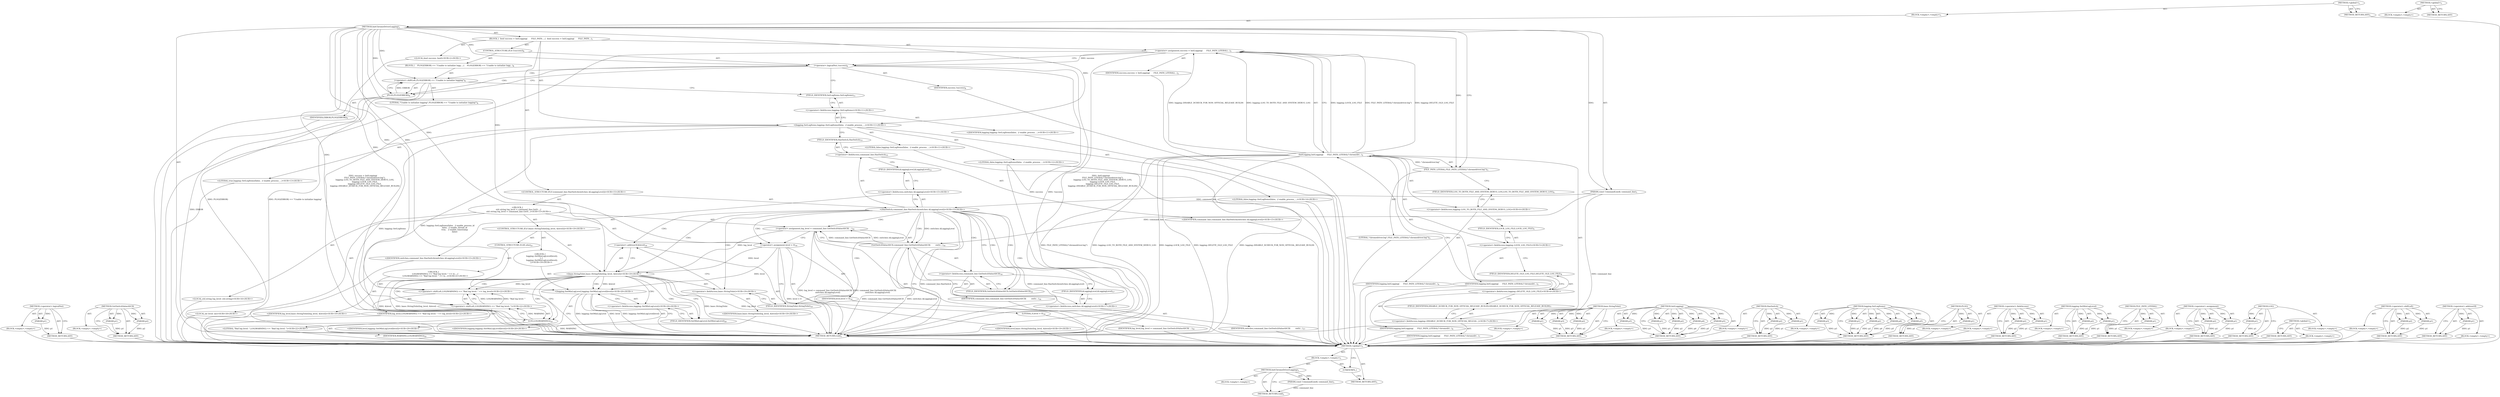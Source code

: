 digraph "&lt;global&gt;" {
vulnerable_143 [label=<(METHOD,&lt;operator&gt;.logicalNot)>];
vulnerable_144 [label=<(PARAM,p1)>];
vulnerable_145 [label=<(BLOCK,&lt;empty&gt;,&lt;empty&gt;)>];
vulnerable_146 [label=<(METHOD_RETURN,ANY)>];
vulnerable_169 [label=<(METHOD,GetSwitchValueASCII)>];
vulnerable_170 [label=<(PARAM,p1)>];
vulnerable_171 [label=<(PARAM,p2)>];
vulnerable_172 [label=<(BLOCK,&lt;empty&gt;,&lt;empty&gt;)>];
vulnerable_173 [label=<(METHOD_RETURN,ANY)>];
vulnerable_6 [label=<(METHOD,&lt;global&gt;)<SUB>1</SUB>>];
vulnerable_7 [label=<(BLOCK,&lt;empty&gt;,&lt;empty&gt;)<SUB>1</SUB>>];
vulnerable_8 [label=<(METHOD,InitChromeDriverLogging)<SUB>1</SUB>>];
vulnerable_9 [label=<(PARAM,const CommandLine&amp; command_line)<SUB>1</SUB>>];
vulnerable_10 [label=<(BLOCK,{
  bool success = InitLogging(
      FILE_PATH...,{
  bool success = InitLogging(
      FILE_PATH...)<SUB>1</SUB>>];
vulnerable_11 [label="<(LOCAL,bool success: bool)<SUB>2</SUB>>"];
vulnerable_12 [label=<(&lt;operator&gt;.assignment,success = InitLogging(
      FILE_PATH_LITERAL(...)<SUB>2</SUB>>];
vulnerable_13 [label=<(IDENTIFIER,success,success = InitLogging(
      FILE_PATH_LITERAL(...)<SUB>2</SUB>>];
vulnerable_14 [label=<(InitLogging,InitLogging(
      FILE_PATH_LITERAL(&quot;chromedri...)<SUB>2</SUB>>];
vulnerable_15 [label=<(FILE_PATH_LITERAL,FILE_PATH_LITERAL(&quot;chromedriver.log&quot;))<SUB>3</SUB>>];
vulnerable_16 [label=<(LITERAL,&quot;chromedriver.log&quot;,FILE_PATH_LITERAL(&quot;chromedriver.log&quot;))<SUB>3</SUB>>];
vulnerable_17 [label="<(&lt;operator&gt;.fieldAccess,logging::LOG_TO_BOTH_FILE_AND_SYSTEM_DEBUG_LOG)<SUB>4</SUB>>"];
vulnerable_18 [label=<(IDENTIFIER,logging,InitLogging(
      FILE_PATH_LITERAL(&quot;chromedri...)<SUB>4</SUB>>];
vulnerable_19 [label=<(FIELD_IDENTIFIER,LOG_TO_BOTH_FILE_AND_SYSTEM_DEBUG_LOG,LOG_TO_BOTH_FILE_AND_SYSTEM_DEBUG_LOG)<SUB>4</SUB>>];
vulnerable_20 [label="<(&lt;operator&gt;.fieldAccess,logging::LOCK_LOG_FILE)<SUB>5</SUB>>"];
vulnerable_21 [label=<(IDENTIFIER,logging,InitLogging(
      FILE_PATH_LITERAL(&quot;chromedri...)<SUB>5</SUB>>];
vulnerable_22 [label=<(FIELD_IDENTIFIER,LOCK_LOG_FILE,LOCK_LOG_FILE)<SUB>5</SUB>>];
vulnerable_23 [label="<(&lt;operator&gt;.fieldAccess,logging::DELETE_OLD_LOG_FILE)<SUB>6</SUB>>"];
vulnerable_24 [label=<(IDENTIFIER,logging,InitLogging(
      FILE_PATH_LITERAL(&quot;chromedri...)<SUB>6</SUB>>];
vulnerable_25 [label=<(FIELD_IDENTIFIER,DELETE_OLD_LOG_FILE,DELETE_OLD_LOG_FILE)<SUB>6</SUB>>];
vulnerable_26 [label="<(&lt;operator&gt;.fieldAccess,logging::DISABLE_DCHECK_FOR_NON_OFFICIAL_RELEAS...)<SUB>7</SUB>>"];
vulnerable_27 [label=<(IDENTIFIER,logging,InitLogging(
      FILE_PATH_LITERAL(&quot;chromedri...)<SUB>7</SUB>>];
vulnerable_28 [label=<(FIELD_IDENTIFIER,DISABLE_DCHECK_FOR_NON_OFFICIAL_RELEASE_BUILDS,DISABLE_DCHECK_FOR_NON_OFFICIAL_RELEASE_BUILDS)<SUB>7</SUB>>];
vulnerable_29 [label=<(CONTROL_STRUCTURE,IF,if (!success))<SUB>8</SUB>>];
vulnerable_30 [label=<(&lt;operator&gt;.logicalNot,!success)<SUB>8</SUB>>];
vulnerable_31 [label=<(IDENTIFIER,success,!success)<SUB>8</SUB>>];
vulnerable_32 [label=<(BLOCK,{
    PLOG(ERROR) &lt;&lt; &quot;Unable to initialize logg...,{
    PLOG(ERROR) &lt;&lt; &quot;Unable to initialize logg...)<SUB>8</SUB>>];
vulnerable_33 [label=<(&lt;operator&gt;.shiftLeft,PLOG(ERROR) &lt;&lt; &quot;Unable to initialize logging&quot;)<SUB>9</SUB>>];
vulnerable_34 [label=<(PLOG,PLOG(ERROR))<SUB>9</SUB>>];
vulnerable_35 [label=<(IDENTIFIER,ERROR,PLOG(ERROR))<SUB>9</SUB>>];
vulnerable_36 [label=<(LITERAL,&quot;Unable to initialize logging&quot;,PLOG(ERROR) &lt;&lt; &quot;Unable to initialize logging&quot;)<SUB>9</SUB>>];
vulnerable_37 [label="<(logging.SetLogItems,logging::SetLogItems(false,  // enable_process_...)<SUB>11</SUB>>"];
vulnerable_38 [label="<(&lt;operator&gt;.fieldAccess,logging::SetLogItems)<SUB>11</SUB>>"];
vulnerable_39 [label="<(IDENTIFIER,logging,logging::SetLogItems(false,  // enable_process_...)<SUB>11</SUB>>"];
vulnerable_40 [label=<(FIELD_IDENTIFIER,SetLogItems,SetLogItems)<SUB>11</SUB>>];
vulnerable_41 [label="<(LITERAL,false,logging::SetLogItems(false,  // enable_process_...)<SUB>11</SUB>>"];
vulnerable_42 [label="<(LITERAL,false,logging::SetLogItems(false,  // enable_process_...)<SUB>12</SUB>>"];
vulnerable_43 [label="<(LITERAL,true,logging::SetLogItems(false,  // enable_process_...)<SUB>13</SUB>>"];
vulnerable_44 [label="<(LITERAL,false,logging::SetLogItems(false,  // enable_process_...)<SUB>14</SUB>>"];
vulnerable_45 [label="<(CONTROL_STRUCTURE,IF,if (command_line.HasSwitch(switches::kLoggingLevel)))<SUB>15</SUB>>"];
vulnerable_46 [label="<(HasSwitch,command_line.HasSwitch(switches::kLoggingLevel))<SUB>15</SUB>>"];
vulnerable_47 [label=<(&lt;operator&gt;.fieldAccess,command_line.HasSwitch)<SUB>15</SUB>>];
vulnerable_48 [label="<(IDENTIFIER,command_line,command_line.HasSwitch(switches::kLoggingLevel))<SUB>15</SUB>>"];
vulnerable_49 [label=<(FIELD_IDENTIFIER,HasSwitch,HasSwitch)<SUB>15</SUB>>];
vulnerable_50 [label="<(&lt;operator&gt;.fieldAccess,switches::kLoggingLevel)<SUB>15</SUB>>"];
vulnerable_51 [label="<(IDENTIFIER,switches,command_line.HasSwitch(switches::kLoggingLevel))<SUB>15</SUB>>"];
vulnerable_52 [label=<(FIELD_IDENTIFIER,kLoggingLevel,kLoggingLevel)<SUB>15</SUB>>];
vulnerable_53 [label="<(BLOCK,{
    std::string log_level = command_line.GetS...,{
    std::string log_level = command_line.GetS...)<SUB>15</SUB>>"];
vulnerable_54 [label="<(LOCAL,std.string log_level: std.string)<SUB>16</SUB>>"];
vulnerable_55 [label=<(&lt;operator&gt;.assignment,log_level = command_line.GetSwitchValueASCII(
 ...)<SUB>16</SUB>>];
vulnerable_56 [label=<(IDENTIFIER,log_level,log_level = command_line.GetSwitchValueASCII(
 ...)<SUB>16</SUB>>];
vulnerable_57 [label=<(GetSwitchValueASCII,command_line.GetSwitchValueASCII(
        switc...)<SUB>16</SUB>>];
vulnerable_58 [label=<(&lt;operator&gt;.fieldAccess,command_line.GetSwitchValueASCII)<SUB>16</SUB>>];
vulnerable_59 [label=<(IDENTIFIER,command_line,command_line.GetSwitchValueASCII(
        switc...)<SUB>16</SUB>>];
vulnerable_60 [label=<(FIELD_IDENTIFIER,GetSwitchValueASCII,GetSwitchValueASCII)<SUB>16</SUB>>];
vulnerable_61 [label="<(&lt;operator&gt;.fieldAccess,switches::kLoggingLevel)<SUB>17</SUB>>"];
vulnerable_62 [label=<(IDENTIFIER,switches,command_line.GetSwitchValueASCII(
        switc...)<SUB>17</SUB>>];
vulnerable_63 [label=<(FIELD_IDENTIFIER,kLoggingLevel,kLoggingLevel)<SUB>17</SUB>>];
vulnerable_64 [label="<(LOCAL,int level: int)<SUB>18</SUB>>"];
vulnerable_65 [label=<(&lt;operator&gt;.assignment,level = 0)<SUB>18</SUB>>];
vulnerable_66 [label=<(IDENTIFIER,level,level = 0)<SUB>18</SUB>>];
vulnerable_67 [label=<(LITERAL,0,level = 0)<SUB>18</SUB>>];
vulnerable_68 [label="<(CONTROL_STRUCTURE,IF,if (base::StringToInt(log_level, &amp;level)))<SUB>19</SUB>>"];
vulnerable_69 [label="<(base.StringToInt,base::StringToInt(log_level, &amp;level))<SUB>19</SUB>>"];
vulnerable_70 [label="<(&lt;operator&gt;.fieldAccess,base::StringToInt)<SUB>19</SUB>>"];
vulnerable_71 [label="<(IDENTIFIER,base,base::StringToInt(log_level, &amp;level))<SUB>19</SUB>>"];
vulnerable_72 [label=<(FIELD_IDENTIFIER,StringToInt,StringToInt)<SUB>19</SUB>>];
vulnerable_73 [label="<(IDENTIFIER,log_level,base::StringToInt(log_level, &amp;level))<SUB>19</SUB>>"];
vulnerable_74 [label=<(&lt;operator&gt;.addressOf,&amp;level)<SUB>19</SUB>>];
vulnerable_75 [label="<(IDENTIFIER,level,base::StringToInt(log_level, &amp;level))<SUB>19</SUB>>"];
vulnerable_76 [label="<(BLOCK,{
      logging::SetMinLogLevel(level);
    },{
      logging::SetMinLogLevel(level);
    })<SUB>19</SUB>>"];
vulnerable_77 [label="<(logging.SetMinLogLevel,logging::SetMinLogLevel(level))<SUB>20</SUB>>"];
vulnerable_78 [label="<(&lt;operator&gt;.fieldAccess,logging::SetMinLogLevel)<SUB>20</SUB>>"];
vulnerable_79 [label="<(IDENTIFIER,logging,logging::SetMinLogLevel(level))<SUB>20</SUB>>"];
vulnerable_80 [label=<(FIELD_IDENTIFIER,SetMinLogLevel,SetMinLogLevel)<SUB>20</SUB>>];
vulnerable_81 [label="<(IDENTIFIER,level,logging::SetMinLogLevel(level))<SUB>20</SUB>>"];
vulnerable_82 [label=<(CONTROL_STRUCTURE,ELSE,else)<SUB>21</SUB>>];
vulnerable_83 [label="<(BLOCK,{
      LOG(WARNING) &lt;&lt; &quot;Bad log level: &quot; &lt;&lt; lo...,{
      LOG(WARNING) &lt;&lt; &quot;Bad log level: &quot; &lt;&lt; lo...)<SUB>21</SUB>>"];
vulnerable_84 [label="<(&lt;operator&gt;.shiftLeft,LOG(WARNING) &lt;&lt; &quot;Bad log level: &quot; &lt;&lt; log_level)<SUB>22</SUB>>"];
vulnerable_85 [label="<(&lt;operator&gt;.shiftLeft,LOG(WARNING) &lt;&lt; &quot;Bad log level: &quot;)<SUB>22</SUB>>"];
vulnerable_86 [label=<(LOG,LOG(WARNING))<SUB>22</SUB>>];
vulnerable_87 [label=<(IDENTIFIER,WARNING,LOG(WARNING))<SUB>22</SUB>>];
vulnerable_88 [label="<(LITERAL,&quot;Bad log level: &quot;,LOG(WARNING) &lt;&lt; &quot;Bad log level: &quot;)<SUB>22</SUB>>"];
vulnerable_89 [label="<(IDENTIFIER,log_level,LOG(WARNING) &lt;&lt; &quot;Bad log level: &quot; &lt;&lt; log_level)<SUB>22</SUB>>"];
vulnerable_90 [label=<(METHOD_RETURN,void)<SUB>1</SUB>>];
vulnerable_92 [label=<(METHOD_RETURN,ANY)<SUB>1</SUB>>];
vulnerable_174 [label=<(METHOD,base.StringToInt)>];
vulnerable_175 [label=<(PARAM,p1)>];
vulnerable_176 [label=<(PARAM,p2)>];
vulnerable_177 [label=<(PARAM,p3)>];
vulnerable_178 [label=<(BLOCK,&lt;empty&gt;,&lt;empty&gt;)>];
vulnerable_179 [label=<(METHOD_RETURN,ANY)>];
vulnerable_126 [label=<(METHOD,InitLogging)>];
vulnerable_127 [label=<(PARAM,p1)>];
vulnerable_128 [label=<(PARAM,p2)>];
vulnerable_129 [label=<(PARAM,p3)>];
vulnerable_130 [label=<(PARAM,p4)>];
vulnerable_131 [label=<(PARAM,p5)>];
vulnerable_132 [label=<(BLOCK,&lt;empty&gt;,&lt;empty&gt;)>];
vulnerable_133 [label=<(METHOD_RETURN,ANY)>];
vulnerable_164 [label=<(METHOD,HasSwitch)>];
vulnerable_165 [label=<(PARAM,p1)>];
vulnerable_166 [label=<(PARAM,p2)>];
vulnerable_167 [label=<(BLOCK,&lt;empty&gt;,&lt;empty&gt;)>];
vulnerable_168 [label=<(METHOD_RETURN,ANY)>];
vulnerable_156 [label=<(METHOD,logging.SetLogItems)>];
vulnerable_157 [label=<(PARAM,p1)>];
vulnerable_158 [label=<(PARAM,p2)>];
vulnerable_159 [label=<(PARAM,p3)>];
vulnerable_160 [label=<(PARAM,p4)>];
vulnerable_161 [label=<(PARAM,p5)>];
vulnerable_162 [label=<(BLOCK,&lt;empty&gt;,&lt;empty&gt;)>];
vulnerable_163 [label=<(METHOD_RETURN,ANY)>];
vulnerable_152 [label=<(METHOD,PLOG)>];
vulnerable_153 [label=<(PARAM,p1)>];
vulnerable_154 [label=<(BLOCK,&lt;empty&gt;,&lt;empty&gt;)>];
vulnerable_155 [label=<(METHOD_RETURN,ANY)>];
vulnerable_138 [label=<(METHOD,&lt;operator&gt;.fieldAccess)>];
vulnerable_139 [label=<(PARAM,p1)>];
vulnerable_140 [label=<(PARAM,p2)>];
vulnerable_141 [label=<(BLOCK,&lt;empty&gt;,&lt;empty&gt;)>];
vulnerable_142 [label=<(METHOD_RETURN,ANY)>];
vulnerable_184 [label=<(METHOD,logging.SetMinLogLevel)>];
vulnerable_185 [label=<(PARAM,p1)>];
vulnerable_186 [label=<(PARAM,p2)>];
vulnerable_187 [label=<(BLOCK,&lt;empty&gt;,&lt;empty&gt;)>];
vulnerable_188 [label=<(METHOD_RETURN,ANY)>];
vulnerable_134 [label=<(METHOD,FILE_PATH_LITERAL)>];
vulnerable_135 [label=<(PARAM,p1)>];
vulnerable_136 [label=<(BLOCK,&lt;empty&gt;,&lt;empty&gt;)>];
vulnerable_137 [label=<(METHOD_RETURN,ANY)>];
vulnerable_121 [label=<(METHOD,&lt;operator&gt;.assignment)>];
vulnerable_122 [label=<(PARAM,p1)>];
vulnerable_123 [label=<(PARAM,p2)>];
vulnerable_124 [label=<(BLOCK,&lt;empty&gt;,&lt;empty&gt;)>];
vulnerable_125 [label=<(METHOD_RETURN,ANY)>];
vulnerable_115 [label=<(METHOD,&lt;global&gt;)<SUB>1</SUB>>];
vulnerable_116 [label=<(BLOCK,&lt;empty&gt;,&lt;empty&gt;)>];
vulnerable_117 [label=<(METHOD_RETURN,ANY)>];
vulnerable_189 [label=<(METHOD,LOG)>];
vulnerable_190 [label=<(PARAM,p1)>];
vulnerable_191 [label=<(BLOCK,&lt;empty&gt;,&lt;empty&gt;)>];
vulnerable_192 [label=<(METHOD_RETURN,ANY)>];
vulnerable_147 [label=<(METHOD,&lt;operator&gt;.shiftLeft)>];
vulnerable_148 [label=<(PARAM,p1)>];
vulnerable_149 [label=<(PARAM,p2)>];
vulnerable_150 [label=<(BLOCK,&lt;empty&gt;,&lt;empty&gt;)>];
vulnerable_151 [label=<(METHOD_RETURN,ANY)>];
vulnerable_180 [label=<(METHOD,&lt;operator&gt;.addressOf)>];
vulnerable_181 [label=<(PARAM,p1)>];
vulnerable_182 [label=<(BLOCK,&lt;empty&gt;,&lt;empty&gt;)>];
vulnerable_183 [label=<(METHOD_RETURN,ANY)>];
fixed_6 [label=<(METHOD,&lt;global&gt;)<SUB>1</SUB>>];
fixed_7 [label=<(BLOCK,&lt;empty&gt;,&lt;empty&gt;)<SUB>1</SUB>>];
fixed_8 [label=<(METHOD,InitChromeDriverLogging)<SUB>1</SUB>>];
fixed_9 [label=<(PARAM,const CommandLine&amp; command_line)<SUB>1</SUB>>];
fixed_10 [label=<(BLOCK,&lt;empty&gt;,&lt;empty&gt;)>];
fixed_11 [label=<(METHOD_RETURN,void)<SUB>1</SUB>>];
fixed_13 [label=<(UNKNOWN,,)>];
fixed_14 [label=<(METHOD_RETURN,ANY)<SUB>1</SUB>>];
fixed_23 [label=<(METHOD,&lt;global&gt;)<SUB>1</SUB>>];
fixed_24 [label=<(BLOCK,&lt;empty&gt;,&lt;empty&gt;)>];
fixed_25 [label=<(METHOD_RETURN,ANY)>];
vulnerable_143 -> vulnerable_144  [key=0, label="AST: "];
vulnerable_143 -> vulnerable_144  [key=1, label="DDG: "];
vulnerable_143 -> vulnerable_145  [key=0, label="AST: "];
vulnerable_143 -> vulnerable_146  [key=0, label="AST: "];
vulnerable_143 -> vulnerable_146  [key=1, label="CFG: "];
vulnerable_144 -> vulnerable_146  [key=0, label="DDG: p1"];
vulnerable_145 -> fixed_6  [key=0];
vulnerable_146 -> fixed_6  [key=0];
vulnerable_169 -> vulnerable_170  [key=0, label="AST: "];
vulnerable_169 -> vulnerable_170  [key=1, label="DDG: "];
vulnerable_169 -> vulnerable_172  [key=0, label="AST: "];
vulnerable_169 -> vulnerable_171  [key=0, label="AST: "];
vulnerable_169 -> vulnerable_171  [key=1, label="DDG: "];
vulnerable_169 -> vulnerable_173  [key=0, label="AST: "];
vulnerable_169 -> vulnerable_173  [key=1, label="CFG: "];
vulnerable_170 -> vulnerable_173  [key=0, label="DDG: p1"];
vulnerable_171 -> vulnerable_173  [key=0, label="DDG: p2"];
vulnerable_172 -> fixed_6  [key=0];
vulnerable_173 -> fixed_6  [key=0];
vulnerable_6 -> vulnerable_7  [key=0, label="AST: "];
vulnerable_6 -> vulnerable_92  [key=0, label="AST: "];
vulnerable_6 -> vulnerable_92  [key=1, label="CFG: "];
vulnerable_7 -> vulnerable_8  [key=0, label="AST: "];
vulnerable_8 -> vulnerable_9  [key=0, label="AST: "];
vulnerable_8 -> vulnerable_9  [key=1, label="DDG: "];
vulnerable_8 -> vulnerable_10  [key=0, label="AST: "];
vulnerable_8 -> vulnerable_90  [key=0, label="AST: "];
vulnerable_8 -> vulnerable_15  [key=0, label="CFG: "];
vulnerable_8 -> vulnerable_15  [key=1, label="DDG: "];
vulnerable_8 -> vulnerable_37  [key=0, label="DDG: "];
vulnerable_8 -> vulnerable_30  [key=0, label="DDG: "];
vulnerable_8 -> vulnerable_65  [key=0, label="DDG: "];
vulnerable_8 -> vulnerable_33  [key=0, label="DDG: "];
vulnerable_8 -> vulnerable_34  [key=0, label="DDG: "];
vulnerable_8 -> vulnerable_69  [key=0, label="DDG: "];
vulnerable_8 -> vulnerable_77  [key=0, label="DDG: "];
vulnerable_8 -> vulnerable_84  [key=0, label="DDG: "];
vulnerable_8 -> vulnerable_85  [key=0, label="DDG: "];
vulnerable_8 -> vulnerable_86  [key=0, label="DDG: "];
vulnerable_9 -> vulnerable_90  [key=0, label="DDG: command_line"];
vulnerable_9 -> vulnerable_46  [key=0, label="DDG: command_line"];
vulnerable_9 -> vulnerable_57  [key=0, label="DDG: command_line"];
vulnerable_10 -> vulnerable_11  [key=0, label="AST: "];
vulnerable_10 -> vulnerable_12  [key=0, label="AST: "];
vulnerable_10 -> vulnerable_29  [key=0, label="AST: "];
vulnerable_10 -> vulnerable_37  [key=0, label="AST: "];
vulnerable_10 -> vulnerable_45  [key=0, label="AST: "];
vulnerable_11 -> fixed_6  [key=0];
vulnerable_12 -> vulnerable_13  [key=0, label="AST: "];
vulnerable_12 -> vulnerable_14  [key=0, label="AST: "];
vulnerable_12 -> vulnerable_30  [key=0, label="CFG: "];
vulnerable_12 -> vulnerable_30  [key=1, label="DDG: success"];
vulnerable_12 -> vulnerable_90  [key=0, label="DDG: InitLogging(
      FILE_PATH_LITERAL(&quot;chromedriver.log&quot;),
      logging::LOG_TO_BOTH_FILE_AND_SYSTEM_DEBUG_LOG,
      logging::LOCK_LOG_FILE,
      logging::DELETE_OLD_LOG_FILE,
      logging::DISABLE_DCHECK_FOR_NON_OFFICIAL_RELEASE_BUILDS)"];
vulnerable_12 -> vulnerable_90  [key=1, label="DDG: success = InitLogging(
      FILE_PATH_LITERAL(&quot;chromedriver.log&quot;),
      logging::LOG_TO_BOTH_FILE_AND_SYSTEM_DEBUG_LOG,
      logging::LOCK_LOG_FILE,
      logging::DELETE_OLD_LOG_FILE,
      logging::DISABLE_DCHECK_FOR_NON_OFFICIAL_RELEASE_BUILDS)"];
vulnerable_13 -> fixed_6  [key=0];
vulnerable_14 -> vulnerable_15  [key=0, label="AST: "];
vulnerable_14 -> vulnerable_17  [key=0, label="AST: "];
vulnerable_14 -> vulnerable_20  [key=0, label="AST: "];
vulnerable_14 -> vulnerable_23  [key=0, label="AST: "];
vulnerable_14 -> vulnerable_26  [key=0, label="AST: "];
vulnerable_14 -> vulnerable_12  [key=0, label="CFG: "];
vulnerable_14 -> vulnerable_12  [key=1, label="DDG: logging::LOG_TO_BOTH_FILE_AND_SYSTEM_DEBUG_LOG"];
vulnerable_14 -> vulnerable_12  [key=2, label="DDG: logging::LOCK_LOG_FILE"];
vulnerable_14 -> vulnerable_12  [key=3, label="DDG: FILE_PATH_LITERAL(&quot;chromedriver.log&quot;)"];
vulnerable_14 -> vulnerable_12  [key=4, label="DDG: logging::DELETE_OLD_LOG_FILE"];
vulnerable_14 -> vulnerable_12  [key=5, label="DDG: logging::DISABLE_DCHECK_FOR_NON_OFFICIAL_RELEASE_BUILDS"];
vulnerable_14 -> vulnerable_90  [key=0, label="DDG: FILE_PATH_LITERAL(&quot;chromedriver.log&quot;)"];
vulnerable_14 -> vulnerable_90  [key=1, label="DDG: logging::LOG_TO_BOTH_FILE_AND_SYSTEM_DEBUG_LOG"];
vulnerable_14 -> vulnerable_90  [key=2, label="DDG: logging::LOCK_LOG_FILE"];
vulnerable_14 -> vulnerable_90  [key=3, label="DDG: logging::DELETE_OLD_LOG_FILE"];
vulnerable_14 -> vulnerable_90  [key=4, label="DDG: logging::DISABLE_DCHECK_FOR_NON_OFFICIAL_RELEASE_BUILDS"];
vulnerable_15 -> vulnerable_16  [key=0, label="AST: "];
vulnerable_15 -> vulnerable_19  [key=0, label="CFG: "];
vulnerable_15 -> vulnerable_14  [key=0, label="DDG: &quot;chromedriver.log&quot;"];
vulnerable_16 -> fixed_6  [key=0];
vulnerable_17 -> vulnerable_18  [key=0, label="AST: "];
vulnerable_17 -> vulnerable_19  [key=0, label="AST: "];
vulnerable_17 -> vulnerable_22  [key=0, label="CFG: "];
vulnerable_18 -> fixed_6  [key=0];
vulnerable_19 -> vulnerable_17  [key=0, label="CFG: "];
vulnerable_20 -> vulnerable_21  [key=0, label="AST: "];
vulnerable_20 -> vulnerable_22  [key=0, label="AST: "];
vulnerable_20 -> vulnerable_25  [key=0, label="CFG: "];
vulnerable_21 -> fixed_6  [key=0];
vulnerable_22 -> vulnerable_20  [key=0, label="CFG: "];
vulnerable_23 -> vulnerable_24  [key=0, label="AST: "];
vulnerable_23 -> vulnerable_25  [key=0, label="AST: "];
vulnerable_23 -> vulnerable_28  [key=0, label="CFG: "];
vulnerable_24 -> fixed_6  [key=0];
vulnerable_25 -> vulnerable_23  [key=0, label="CFG: "];
vulnerable_26 -> vulnerable_27  [key=0, label="AST: "];
vulnerable_26 -> vulnerable_28  [key=0, label="AST: "];
vulnerable_26 -> vulnerable_14  [key=0, label="CFG: "];
vulnerable_27 -> fixed_6  [key=0];
vulnerable_28 -> vulnerable_26  [key=0, label="CFG: "];
vulnerable_29 -> vulnerable_30  [key=0, label="AST: "];
vulnerable_29 -> vulnerable_32  [key=0, label="AST: "];
vulnerable_30 -> vulnerable_31  [key=0, label="AST: "];
vulnerable_30 -> vulnerable_34  [key=0, label="CFG: "];
vulnerable_30 -> vulnerable_34  [key=1, label="CDG: "];
vulnerable_30 -> vulnerable_40  [key=0, label="CFG: "];
vulnerable_30 -> vulnerable_90  [key=0, label="DDG: success"];
vulnerable_30 -> vulnerable_90  [key=1, label="DDG: !success"];
vulnerable_30 -> vulnerable_33  [key=0, label="CDG: "];
vulnerable_31 -> fixed_6  [key=0];
vulnerable_32 -> vulnerable_33  [key=0, label="AST: "];
vulnerable_33 -> vulnerable_34  [key=0, label="AST: "];
vulnerable_33 -> vulnerable_36  [key=0, label="AST: "];
vulnerable_33 -> vulnerable_40  [key=0, label="CFG: "];
vulnerable_33 -> vulnerable_90  [key=0, label="DDG: PLOG(ERROR)"];
vulnerable_33 -> vulnerable_90  [key=1, label="DDG: PLOG(ERROR) &lt;&lt; &quot;Unable to initialize logging&quot;"];
vulnerable_34 -> vulnerable_35  [key=0, label="AST: "];
vulnerable_34 -> vulnerable_33  [key=0, label="CFG: "];
vulnerable_34 -> vulnerable_33  [key=1, label="DDG: ERROR"];
vulnerable_34 -> vulnerable_90  [key=0, label="DDG: ERROR"];
vulnerable_35 -> fixed_6  [key=0];
vulnerable_36 -> fixed_6  [key=0];
vulnerable_37 -> vulnerable_38  [key=0, label="AST: "];
vulnerable_37 -> vulnerable_41  [key=0, label="AST: "];
vulnerable_37 -> vulnerable_42  [key=0, label="AST: "];
vulnerable_37 -> vulnerable_43  [key=0, label="AST: "];
vulnerable_37 -> vulnerable_44  [key=0, label="AST: "];
vulnerable_37 -> vulnerable_49  [key=0, label="CFG: "];
vulnerable_37 -> vulnerable_90  [key=0, label="DDG: logging::SetLogItems"];
vulnerable_37 -> vulnerable_90  [key=1, label="DDG: logging::SetLogItems(false,  // enable_process_id
                       false,  // enable_thread_id
                       true,   // enable_timestamp
                       false)"];
vulnerable_38 -> vulnerable_39  [key=0, label="AST: "];
vulnerable_38 -> vulnerable_40  [key=0, label="AST: "];
vulnerable_38 -> vulnerable_37  [key=0, label="CFG: "];
vulnerable_39 -> fixed_6  [key=0];
vulnerable_40 -> vulnerable_38  [key=0, label="CFG: "];
vulnerable_41 -> fixed_6  [key=0];
vulnerable_42 -> fixed_6  [key=0];
vulnerable_43 -> fixed_6  [key=0];
vulnerable_44 -> fixed_6  [key=0];
vulnerable_45 -> vulnerable_46  [key=0, label="AST: "];
vulnerable_45 -> vulnerable_53  [key=0, label="AST: "];
vulnerable_46 -> vulnerable_47  [key=0, label="AST: "];
vulnerable_46 -> vulnerable_50  [key=0, label="AST: "];
vulnerable_46 -> vulnerable_90  [key=0, label="CFG: "];
vulnerable_46 -> vulnerable_90  [key=1, label="DDG: command_line.HasSwitch"];
vulnerable_46 -> vulnerable_90  [key=2, label="DDG: command_line.HasSwitch(switches::kLoggingLevel)"];
vulnerable_46 -> vulnerable_60  [key=0, label="CFG: "];
vulnerable_46 -> vulnerable_60  [key=1, label="CDG: "];
vulnerable_46 -> vulnerable_57  [key=0, label="DDG: switches::kLoggingLevel"];
vulnerable_46 -> vulnerable_57  [key=1, label="CDG: "];
vulnerable_46 -> vulnerable_58  [key=0, label="CDG: "];
vulnerable_46 -> vulnerable_61  [key=0, label="CDG: "];
vulnerable_46 -> vulnerable_72  [key=0, label="CDG: "];
vulnerable_46 -> vulnerable_69  [key=0, label="CDG: "];
vulnerable_46 -> vulnerable_70  [key=0, label="CDG: "];
vulnerable_46 -> vulnerable_74  [key=0, label="CDG: "];
vulnerable_46 -> vulnerable_63  [key=0, label="CDG: "];
vulnerable_46 -> vulnerable_65  [key=0, label="CDG: "];
vulnerable_46 -> vulnerable_55  [key=0, label="CDG: "];
vulnerable_47 -> vulnerable_48  [key=0, label="AST: "];
vulnerable_47 -> vulnerable_49  [key=0, label="AST: "];
vulnerable_47 -> vulnerable_52  [key=0, label="CFG: "];
vulnerable_48 -> fixed_6  [key=0];
vulnerable_49 -> vulnerable_47  [key=0, label="CFG: "];
vulnerable_50 -> vulnerable_51  [key=0, label="AST: "];
vulnerable_50 -> vulnerable_52  [key=0, label="AST: "];
vulnerable_50 -> vulnerable_46  [key=0, label="CFG: "];
vulnerable_51 -> fixed_6  [key=0];
vulnerable_52 -> vulnerable_50  [key=0, label="CFG: "];
vulnerable_53 -> vulnerable_54  [key=0, label="AST: "];
vulnerable_53 -> vulnerable_55  [key=0, label="AST: "];
vulnerable_53 -> vulnerable_64  [key=0, label="AST: "];
vulnerable_53 -> vulnerable_65  [key=0, label="AST: "];
vulnerable_53 -> vulnerable_68  [key=0, label="AST: "];
vulnerable_54 -> fixed_6  [key=0];
vulnerable_55 -> vulnerable_56  [key=0, label="AST: "];
vulnerable_55 -> vulnerable_57  [key=0, label="AST: "];
vulnerable_55 -> vulnerable_65  [key=0, label="CFG: "];
vulnerable_55 -> vulnerable_90  [key=0, label="DDG: command_line.GetSwitchValueASCII(
        switches::kLoggingLevel)"];
vulnerable_55 -> vulnerable_90  [key=1, label="DDG: log_level = command_line.GetSwitchValueASCII(
        switches::kLoggingLevel)"];
vulnerable_55 -> vulnerable_69  [key=0, label="DDG: log_level"];
vulnerable_56 -> fixed_6  [key=0];
vulnerable_57 -> vulnerable_58  [key=0, label="AST: "];
vulnerable_57 -> vulnerable_61  [key=0, label="AST: "];
vulnerable_57 -> vulnerable_55  [key=0, label="CFG: "];
vulnerable_57 -> vulnerable_55  [key=1, label="DDG: command_line.GetSwitchValueASCII"];
vulnerable_57 -> vulnerable_55  [key=2, label="DDG: switches::kLoggingLevel"];
vulnerable_57 -> vulnerable_90  [key=0, label="DDG: command_line.GetSwitchValueASCII"];
vulnerable_57 -> vulnerable_90  [key=1, label="DDG: switches::kLoggingLevel"];
vulnerable_58 -> vulnerable_59  [key=0, label="AST: "];
vulnerable_58 -> vulnerable_60  [key=0, label="AST: "];
vulnerable_58 -> vulnerable_63  [key=0, label="CFG: "];
vulnerable_59 -> fixed_6  [key=0];
vulnerable_60 -> vulnerable_58  [key=0, label="CFG: "];
vulnerable_61 -> vulnerable_62  [key=0, label="AST: "];
vulnerable_61 -> vulnerable_63  [key=0, label="AST: "];
vulnerable_61 -> vulnerable_57  [key=0, label="CFG: "];
vulnerable_62 -> fixed_6  [key=0];
vulnerable_63 -> vulnerable_61  [key=0, label="CFG: "];
vulnerable_64 -> fixed_6  [key=0];
vulnerable_65 -> vulnerable_66  [key=0, label="AST: "];
vulnerable_65 -> vulnerable_67  [key=0, label="AST: "];
vulnerable_65 -> vulnerable_72  [key=0, label="CFG: "];
vulnerable_65 -> vulnerable_90  [key=0, label="DDG: level = 0"];
vulnerable_65 -> vulnerable_69  [key=0, label="DDG: level"];
vulnerable_65 -> vulnerable_77  [key=0, label="DDG: level"];
vulnerable_66 -> fixed_6  [key=0];
vulnerable_67 -> fixed_6  [key=0];
vulnerable_68 -> vulnerable_69  [key=0, label="AST: "];
vulnerable_68 -> vulnerable_76  [key=0, label="AST: "];
vulnerable_68 -> vulnerable_82  [key=0, label="AST: "];
vulnerable_69 -> vulnerable_70  [key=0, label="AST: "];
vulnerable_69 -> vulnerable_73  [key=0, label="AST: "];
vulnerable_69 -> vulnerable_74  [key=0, label="AST: "];
vulnerable_69 -> vulnerable_80  [key=0, label="CFG: "];
vulnerable_69 -> vulnerable_80  [key=1, label="CDG: "];
vulnerable_69 -> vulnerable_86  [key=0, label="CFG: "];
vulnerable_69 -> vulnerable_86  [key=1, label="CDG: "];
vulnerable_69 -> vulnerable_90  [key=0, label="DDG: base::StringToInt"];
vulnerable_69 -> vulnerable_90  [key=1, label="DDG: log_level"];
vulnerable_69 -> vulnerable_90  [key=2, label="DDG: &amp;level"];
vulnerable_69 -> vulnerable_90  [key=3, label="DDG: base::StringToInt(log_level, &amp;level)"];
vulnerable_69 -> vulnerable_77  [key=0, label="DDG: &amp;level"];
vulnerable_69 -> vulnerable_77  [key=1, label="CDG: "];
vulnerable_69 -> vulnerable_84  [key=0, label="DDG: log_level"];
vulnerable_69 -> vulnerable_84  [key=1, label="CDG: "];
vulnerable_69 -> vulnerable_85  [key=0, label="CDG: "];
vulnerable_69 -> vulnerable_78  [key=0, label="CDG: "];
vulnerable_70 -> vulnerable_71  [key=0, label="AST: "];
vulnerable_70 -> vulnerable_72  [key=0, label="AST: "];
vulnerable_70 -> vulnerable_74  [key=0, label="CFG: "];
vulnerable_71 -> fixed_6  [key=0];
vulnerable_72 -> vulnerable_70  [key=0, label="CFG: "];
vulnerable_73 -> fixed_6  [key=0];
vulnerable_74 -> vulnerable_75  [key=0, label="AST: "];
vulnerable_74 -> vulnerable_69  [key=0, label="CFG: "];
vulnerable_75 -> fixed_6  [key=0];
vulnerable_76 -> vulnerable_77  [key=0, label="AST: "];
vulnerable_77 -> vulnerable_78  [key=0, label="AST: "];
vulnerable_77 -> vulnerable_81  [key=0, label="AST: "];
vulnerable_77 -> vulnerable_90  [key=0, label="CFG: "];
vulnerable_77 -> vulnerable_90  [key=1, label="DDG: logging::SetMinLogLevel"];
vulnerable_77 -> vulnerable_90  [key=2, label="DDG: level"];
vulnerable_77 -> vulnerable_90  [key=3, label="DDG: logging::SetMinLogLevel(level)"];
vulnerable_78 -> vulnerable_79  [key=0, label="AST: "];
vulnerable_78 -> vulnerable_80  [key=0, label="AST: "];
vulnerable_78 -> vulnerable_77  [key=0, label="CFG: "];
vulnerable_79 -> fixed_6  [key=0];
vulnerable_80 -> vulnerable_78  [key=0, label="CFG: "];
vulnerable_81 -> fixed_6  [key=0];
vulnerable_82 -> vulnerable_83  [key=0, label="AST: "];
vulnerable_83 -> vulnerable_84  [key=0, label="AST: "];
vulnerable_84 -> vulnerable_85  [key=0, label="AST: "];
vulnerable_84 -> vulnerable_89  [key=0, label="AST: "];
vulnerable_84 -> vulnerable_90  [key=0, label="CFG: "];
vulnerable_85 -> vulnerable_86  [key=0, label="AST: "];
vulnerable_85 -> vulnerable_88  [key=0, label="AST: "];
vulnerable_85 -> vulnerable_84  [key=0, label="CFG: "];
vulnerable_85 -> vulnerable_84  [key=1, label="DDG: LOG(WARNING)"];
vulnerable_85 -> vulnerable_84  [key=2, label="DDG: &quot;Bad log level: &quot;"];
vulnerable_86 -> vulnerable_87  [key=0, label="AST: "];
vulnerable_86 -> vulnerable_85  [key=0, label="CFG: "];
vulnerable_86 -> vulnerable_85  [key=1, label="DDG: WARNING"];
vulnerable_86 -> vulnerable_90  [key=0, label="DDG: WARNING"];
vulnerable_87 -> fixed_6  [key=0];
vulnerable_88 -> fixed_6  [key=0];
vulnerable_89 -> fixed_6  [key=0];
vulnerable_90 -> fixed_6  [key=0];
vulnerable_92 -> fixed_6  [key=0];
vulnerable_174 -> vulnerable_175  [key=0, label="AST: "];
vulnerable_174 -> vulnerable_175  [key=1, label="DDG: "];
vulnerable_174 -> vulnerable_178  [key=0, label="AST: "];
vulnerable_174 -> vulnerable_176  [key=0, label="AST: "];
vulnerable_174 -> vulnerable_176  [key=1, label="DDG: "];
vulnerable_174 -> vulnerable_179  [key=0, label="AST: "];
vulnerable_174 -> vulnerable_179  [key=1, label="CFG: "];
vulnerable_174 -> vulnerable_177  [key=0, label="AST: "];
vulnerable_174 -> vulnerable_177  [key=1, label="DDG: "];
vulnerable_175 -> vulnerable_179  [key=0, label="DDG: p1"];
vulnerable_176 -> vulnerable_179  [key=0, label="DDG: p2"];
vulnerable_177 -> vulnerable_179  [key=0, label="DDG: p3"];
vulnerable_178 -> fixed_6  [key=0];
vulnerable_179 -> fixed_6  [key=0];
vulnerable_126 -> vulnerable_127  [key=0, label="AST: "];
vulnerable_126 -> vulnerable_127  [key=1, label="DDG: "];
vulnerable_126 -> vulnerable_132  [key=0, label="AST: "];
vulnerable_126 -> vulnerable_128  [key=0, label="AST: "];
vulnerable_126 -> vulnerable_128  [key=1, label="DDG: "];
vulnerable_126 -> vulnerable_133  [key=0, label="AST: "];
vulnerable_126 -> vulnerable_133  [key=1, label="CFG: "];
vulnerable_126 -> vulnerable_129  [key=0, label="AST: "];
vulnerable_126 -> vulnerable_129  [key=1, label="DDG: "];
vulnerable_126 -> vulnerable_130  [key=0, label="AST: "];
vulnerable_126 -> vulnerable_130  [key=1, label="DDG: "];
vulnerable_126 -> vulnerable_131  [key=0, label="AST: "];
vulnerable_126 -> vulnerable_131  [key=1, label="DDG: "];
vulnerable_127 -> vulnerable_133  [key=0, label="DDG: p1"];
vulnerable_128 -> vulnerable_133  [key=0, label="DDG: p2"];
vulnerable_129 -> vulnerable_133  [key=0, label="DDG: p3"];
vulnerable_130 -> vulnerable_133  [key=0, label="DDG: p4"];
vulnerable_131 -> vulnerable_133  [key=0, label="DDG: p5"];
vulnerable_132 -> fixed_6  [key=0];
vulnerable_133 -> fixed_6  [key=0];
vulnerable_164 -> vulnerable_165  [key=0, label="AST: "];
vulnerable_164 -> vulnerable_165  [key=1, label="DDG: "];
vulnerable_164 -> vulnerable_167  [key=0, label="AST: "];
vulnerable_164 -> vulnerable_166  [key=0, label="AST: "];
vulnerable_164 -> vulnerable_166  [key=1, label="DDG: "];
vulnerable_164 -> vulnerable_168  [key=0, label="AST: "];
vulnerable_164 -> vulnerable_168  [key=1, label="CFG: "];
vulnerable_165 -> vulnerable_168  [key=0, label="DDG: p1"];
vulnerable_166 -> vulnerable_168  [key=0, label="DDG: p2"];
vulnerable_167 -> fixed_6  [key=0];
vulnerable_168 -> fixed_6  [key=0];
vulnerable_156 -> vulnerable_157  [key=0, label="AST: "];
vulnerable_156 -> vulnerable_157  [key=1, label="DDG: "];
vulnerable_156 -> vulnerable_162  [key=0, label="AST: "];
vulnerable_156 -> vulnerable_158  [key=0, label="AST: "];
vulnerable_156 -> vulnerable_158  [key=1, label="DDG: "];
vulnerable_156 -> vulnerable_163  [key=0, label="AST: "];
vulnerable_156 -> vulnerable_163  [key=1, label="CFG: "];
vulnerable_156 -> vulnerable_159  [key=0, label="AST: "];
vulnerable_156 -> vulnerable_159  [key=1, label="DDG: "];
vulnerable_156 -> vulnerable_160  [key=0, label="AST: "];
vulnerable_156 -> vulnerable_160  [key=1, label="DDG: "];
vulnerable_156 -> vulnerable_161  [key=0, label="AST: "];
vulnerable_156 -> vulnerable_161  [key=1, label="DDG: "];
vulnerable_157 -> vulnerable_163  [key=0, label="DDG: p1"];
vulnerable_158 -> vulnerable_163  [key=0, label="DDG: p2"];
vulnerable_159 -> vulnerable_163  [key=0, label="DDG: p3"];
vulnerable_160 -> vulnerable_163  [key=0, label="DDG: p4"];
vulnerable_161 -> vulnerable_163  [key=0, label="DDG: p5"];
vulnerable_162 -> fixed_6  [key=0];
vulnerable_163 -> fixed_6  [key=0];
vulnerable_152 -> vulnerable_153  [key=0, label="AST: "];
vulnerable_152 -> vulnerable_153  [key=1, label="DDG: "];
vulnerable_152 -> vulnerable_154  [key=0, label="AST: "];
vulnerable_152 -> vulnerable_155  [key=0, label="AST: "];
vulnerable_152 -> vulnerable_155  [key=1, label="CFG: "];
vulnerable_153 -> vulnerable_155  [key=0, label="DDG: p1"];
vulnerable_154 -> fixed_6  [key=0];
vulnerable_155 -> fixed_6  [key=0];
vulnerable_138 -> vulnerable_139  [key=0, label="AST: "];
vulnerable_138 -> vulnerable_139  [key=1, label="DDG: "];
vulnerable_138 -> vulnerable_141  [key=0, label="AST: "];
vulnerable_138 -> vulnerable_140  [key=0, label="AST: "];
vulnerable_138 -> vulnerable_140  [key=1, label="DDG: "];
vulnerable_138 -> vulnerable_142  [key=0, label="AST: "];
vulnerable_138 -> vulnerable_142  [key=1, label="CFG: "];
vulnerable_139 -> vulnerable_142  [key=0, label="DDG: p1"];
vulnerable_140 -> vulnerable_142  [key=0, label="DDG: p2"];
vulnerable_141 -> fixed_6  [key=0];
vulnerable_142 -> fixed_6  [key=0];
vulnerable_184 -> vulnerable_185  [key=0, label="AST: "];
vulnerable_184 -> vulnerable_185  [key=1, label="DDG: "];
vulnerable_184 -> vulnerable_187  [key=0, label="AST: "];
vulnerable_184 -> vulnerable_186  [key=0, label="AST: "];
vulnerable_184 -> vulnerable_186  [key=1, label="DDG: "];
vulnerable_184 -> vulnerable_188  [key=0, label="AST: "];
vulnerable_184 -> vulnerable_188  [key=1, label="CFG: "];
vulnerable_185 -> vulnerable_188  [key=0, label="DDG: p1"];
vulnerable_186 -> vulnerable_188  [key=0, label="DDG: p2"];
vulnerable_187 -> fixed_6  [key=0];
vulnerable_188 -> fixed_6  [key=0];
vulnerable_134 -> vulnerable_135  [key=0, label="AST: "];
vulnerable_134 -> vulnerable_135  [key=1, label="DDG: "];
vulnerable_134 -> vulnerable_136  [key=0, label="AST: "];
vulnerable_134 -> vulnerable_137  [key=0, label="AST: "];
vulnerable_134 -> vulnerable_137  [key=1, label="CFG: "];
vulnerable_135 -> vulnerable_137  [key=0, label="DDG: p1"];
vulnerable_136 -> fixed_6  [key=0];
vulnerable_137 -> fixed_6  [key=0];
vulnerable_121 -> vulnerable_122  [key=0, label="AST: "];
vulnerable_121 -> vulnerable_122  [key=1, label="DDG: "];
vulnerable_121 -> vulnerable_124  [key=0, label="AST: "];
vulnerable_121 -> vulnerable_123  [key=0, label="AST: "];
vulnerable_121 -> vulnerable_123  [key=1, label="DDG: "];
vulnerable_121 -> vulnerable_125  [key=0, label="AST: "];
vulnerable_121 -> vulnerable_125  [key=1, label="CFG: "];
vulnerable_122 -> vulnerable_125  [key=0, label="DDG: p1"];
vulnerable_123 -> vulnerable_125  [key=0, label="DDG: p2"];
vulnerable_124 -> fixed_6  [key=0];
vulnerable_125 -> fixed_6  [key=0];
vulnerable_115 -> vulnerable_116  [key=0, label="AST: "];
vulnerable_115 -> vulnerable_117  [key=0, label="AST: "];
vulnerable_115 -> vulnerable_117  [key=1, label="CFG: "];
vulnerable_116 -> fixed_6  [key=0];
vulnerable_117 -> fixed_6  [key=0];
vulnerable_189 -> vulnerable_190  [key=0, label="AST: "];
vulnerable_189 -> vulnerable_190  [key=1, label="DDG: "];
vulnerable_189 -> vulnerable_191  [key=0, label="AST: "];
vulnerable_189 -> vulnerable_192  [key=0, label="AST: "];
vulnerable_189 -> vulnerable_192  [key=1, label="CFG: "];
vulnerable_190 -> vulnerable_192  [key=0, label="DDG: p1"];
vulnerable_191 -> fixed_6  [key=0];
vulnerable_192 -> fixed_6  [key=0];
vulnerable_147 -> vulnerable_148  [key=0, label="AST: "];
vulnerable_147 -> vulnerable_148  [key=1, label="DDG: "];
vulnerable_147 -> vulnerable_150  [key=0, label="AST: "];
vulnerable_147 -> vulnerable_149  [key=0, label="AST: "];
vulnerable_147 -> vulnerable_149  [key=1, label="DDG: "];
vulnerable_147 -> vulnerable_151  [key=0, label="AST: "];
vulnerable_147 -> vulnerable_151  [key=1, label="CFG: "];
vulnerable_148 -> vulnerable_151  [key=0, label="DDG: p1"];
vulnerable_149 -> vulnerable_151  [key=0, label="DDG: p2"];
vulnerable_150 -> fixed_6  [key=0];
vulnerable_151 -> fixed_6  [key=0];
vulnerable_180 -> vulnerable_181  [key=0, label="AST: "];
vulnerable_180 -> vulnerable_181  [key=1, label="DDG: "];
vulnerable_180 -> vulnerable_182  [key=0, label="AST: "];
vulnerable_180 -> vulnerable_183  [key=0, label="AST: "];
vulnerable_180 -> vulnerable_183  [key=1, label="CFG: "];
vulnerable_181 -> vulnerable_183  [key=0, label="DDG: p1"];
vulnerable_182 -> fixed_6  [key=0];
vulnerable_183 -> fixed_6  [key=0];
fixed_6 -> fixed_7  [key=0, label="AST: "];
fixed_6 -> fixed_14  [key=0, label="AST: "];
fixed_6 -> fixed_13  [key=0, label="CFG: "];
fixed_7 -> fixed_8  [key=0, label="AST: "];
fixed_7 -> fixed_13  [key=0, label="AST: "];
fixed_8 -> fixed_9  [key=0, label="AST: "];
fixed_8 -> fixed_9  [key=1, label="DDG: "];
fixed_8 -> fixed_10  [key=0, label="AST: "];
fixed_8 -> fixed_11  [key=0, label="AST: "];
fixed_8 -> fixed_11  [key=1, label="CFG: "];
fixed_9 -> fixed_11  [key=0, label="DDG: command_line"];
fixed_13 -> fixed_14  [key=0, label="CFG: "];
fixed_23 -> fixed_24  [key=0, label="AST: "];
fixed_23 -> fixed_25  [key=0, label="AST: "];
fixed_23 -> fixed_25  [key=1, label="CFG: "];
}

